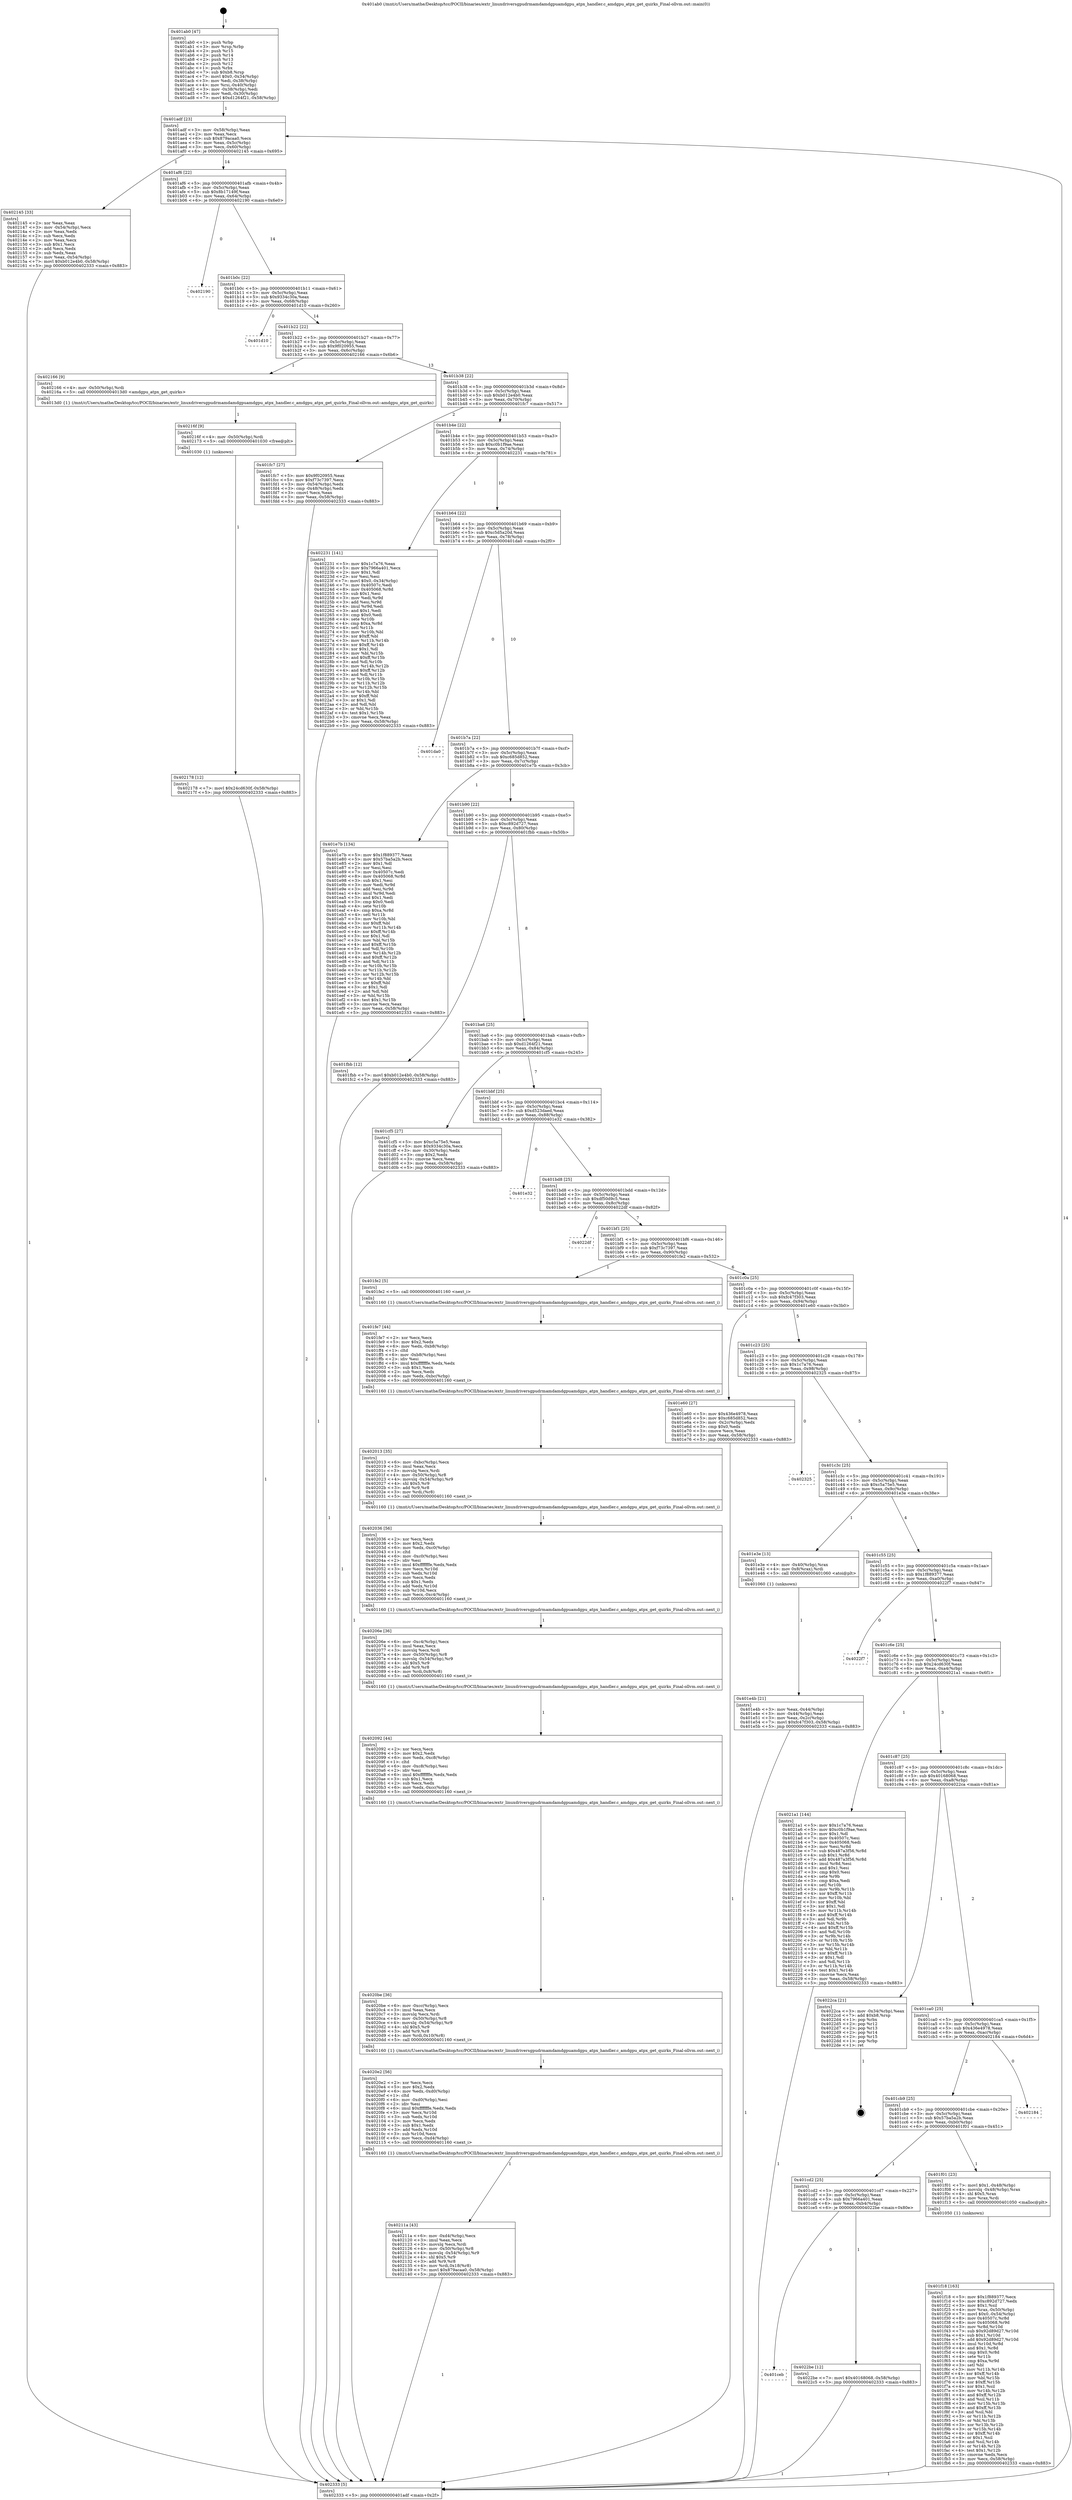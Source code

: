 digraph "0x401ab0" {
  label = "0x401ab0 (/mnt/c/Users/mathe/Desktop/tcc/POCII/binaries/extr_linuxdriversgpudrmamdamdgpuamdgpu_atpx_handler.c_amdgpu_atpx_get_quirks_Final-ollvm.out::main(0))"
  labelloc = "t"
  node[shape=record]

  Entry [label="",width=0.3,height=0.3,shape=circle,fillcolor=black,style=filled]
  "0x401adf" [label="{
     0x401adf [23]\l
     | [instrs]\l
     &nbsp;&nbsp;0x401adf \<+3\>: mov -0x58(%rbp),%eax\l
     &nbsp;&nbsp;0x401ae2 \<+2\>: mov %eax,%ecx\l
     &nbsp;&nbsp;0x401ae4 \<+6\>: sub $0x879acaa0,%ecx\l
     &nbsp;&nbsp;0x401aea \<+3\>: mov %eax,-0x5c(%rbp)\l
     &nbsp;&nbsp;0x401aed \<+3\>: mov %ecx,-0x60(%rbp)\l
     &nbsp;&nbsp;0x401af0 \<+6\>: je 0000000000402145 \<main+0x695\>\l
  }"]
  "0x402145" [label="{
     0x402145 [33]\l
     | [instrs]\l
     &nbsp;&nbsp;0x402145 \<+2\>: xor %eax,%eax\l
     &nbsp;&nbsp;0x402147 \<+3\>: mov -0x54(%rbp),%ecx\l
     &nbsp;&nbsp;0x40214a \<+2\>: mov %eax,%edx\l
     &nbsp;&nbsp;0x40214c \<+2\>: sub %ecx,%edx\l
     &nbsp;&nbsp;0x40214e \<+2\>: mov %eax,%ecx\l
     &nbsp;&nbsp;0x402150 \<+3\>: sub $0x1,%ecx\l
     &nbsp;&nbsp;0x402153 \<+2\>: add %ecx,%edx\l
     &nbsp;&nbsp;0x402155 \<+2\>: sub %edx,%eax\l
     &nbsp;&nbsp;0x402157 \<+3\>: mov %eax,-0x54(%rbp)\l
     &nbsp;&nbsp;0x40215a \<+7\>: movl $0xb012e4b0,-0x58(%rbp)\l
     &nbsp;&nbsp;0x402161 \<+5\>: jmp 0000000000402333 \<main+0x883\>\l
  }"]
  "0x401af6" [label="{
     0x401af6 [22]\l
     | [instrs]\l
     &nbsp;&nbsp;0x401af6 \<+5\>: jmp 0000000000401afb \<main+0x4b\>\l
     &nbsp;&nbsp;0x401afb \<+3\>: mov -0x5c(%rbp),%eax\l
     &nbsp;&nbsp;0x401afe \<+5\>: sub $0x8b17149f,%eax\l
     &nbsp;&nbsp;0x401b03 \<+3\>: mov %eax,-0x64(%rbp)\l
     &nbsp;&nbsp;0x401b06 \<+6\>: je 0000000000402190 \<main+0x6e0\>\l
  }"]
  Exit [label="",width=0.3,height=0.3,shape=circle,fillcolor=black,style=filled,peripheries=2]
  "0x402190" [label="{
     0x402190\l
  }", style=dashed]
  "0x401b0c" [label="{
     0x401b0c [22]\l
     | [instrs]\l
     &nbsp;&nbsp;0x401b0c \<+5\>: jmp 0000000000401b11 \<main+0x61\>\l
     &nbsp;&nbsp;0x401b11 \<+3\>: mov -0x5c(%rbp),%eax\l
     &nbsp;&nbsp;0x401b14 \<+5\>: sub $0x9334c30a,%eax\l
     &nbsp;&nbsp;0x401b19 \<+3\>: mov %eax,-0x68(%rbp)\l
     &nbsp;&nbsp;0x401b1c \<+6\>: je 0000000000401d10 \<main+0x260\>\l
  }"]
  "0x401ceb" [label="{
     0x401ceb\l
  }", style=dashed]
  "0x401d10" [label="{
     0x401d10\l
  }", style=dashed]
  "0x401b22" [label="{
     0x401b22 [22]\l
     | [instrs]\l
     &nbsp;&nbsp;0x401b22 \<+5\>: jmp 0000000000401b27 \<main+0x77\>\l
     &nbsp;&nbsp;0x401b27 \<+3\>: mov -0x5c(%rbp),%eax\l
     &nbsp;&nbsp;0x401b2a \<+5\>: sub $0x9f020955,%eax\l
     &nbsp;&nbsp;0x401b2f \<+3\>: mov %eax,-0x6c(%rbp)\l
     &nbsp;&nbsp;0x401b32 \<+6\>: je 0000000000402166 \<main+0x6b6\>\l
  }"]
  "0x4022be" [label="{
     0x4022be [12]\l
     | [instrs]\l
     &nbsp;&nbsp;0x4022be \<+7\>: movl $0x40168068,-0x58(%rbp)\l
     &nbsp;&nbsp;0x4022c5 \<+5\>: jmp 0000000000402333 \<main+0x883\>\l
  }"]
  "0x402166" [label="{
     0x402166 [9]\l
     | [instrs]\l
     &nbsp;&nbsp;0x402166 \<+4\>: mov -0x50(%rbp),%rdi\l
     &nbsp;&nbsp;0x40216a \<+5\>: call 00000000004013d0 \<amdgpu_atpx_get_quirks\>\l
     | [calls]\l
     &nbsp;&nbsp;0x4013d0 \{1\} (/mnt/c/Users/mathe/Desktop/tcc/POCII/binaries/extr_linuxdriversgpudrmamdamdgpuamdgpu_atpx_handler.c_amdgpu_atpx_get_quirks_Final-ollvm.out::amdgpu_atpx_get_quirks)\l
  }"]
  "0x401b38" [label="{
     0x401b38 [22]\l
     | [instrs]\l
     &nbsp;&nbsp;0x401b38 \<+5\>: jmp 0000000000401b3d \<main+0x8d\>\l
     &nbsp;&nbsp;0x401b3d \<+3\>: mov -0x5c(%rbp),%eax\l
     &nbsp;&nbsp;0x401b40 \<+5\>: sub $0xb012e4b0,%eax\l
     &nbsp;&nbsp;0x401b45 \<+3\>: mov %eax,-0x70(%rbp)\l
     &nbsp;&nbsp;0x401b48 \<+6\>: je 0000000000401fc7 \<main+0x517\>\l
  }"]
  "0x402178" [label="{
     0x402178 [12]\l
     | [instrs]\l
     &nbsp;&nbsp;0x402178 \<+7\>: movl $0x24cd630f,-0x58(%rbp)\l
     &nbsp;&nbsp;0x40217f \<+5\>: jmp 0000000000402333 \<main+0x883\>\l
  }"]
  "0x401fc7" [label="{
     0x401fc7 [27]\l
     | [instrs]\l
     &nbsp;&nbsp;0x401fc7 \<+5\>: mov $0x9f020955,%eax\l
     &nbsp;&nbsp;0x401fcc \<+5\>: mov $0xf73c7397,%ecx\l
     &nbsp;&nbsp;0x401fd1 \<+3\>: mov -0x54(%rbp),%edx\l
     &nbsp;&nbsp;0x401fd4 \<+3\>: cmp -0x48(%rbp),%edx\l
     &nbsp;&nbsp;0x401fd7 \<+3\>: cmovl %ecx,%eax\l
     &nbsp;&nbsp;0x401fda \<+3\>: mov %eax,-0x58(%rbp)\l
     &nbsp;&nbsp;0x401fdd \<+5\>: jmp 0000000000402333 \<main+0x883\>\l
  }"]
  "0x401b4e" [label="{
     0x401b4e [22]\l
     | [instrs]\l
     &nbsp;&nbsp;0x401b4e \<+5\>: jmp 0000000000401b53 \<main+0xa3\>\l
     &nbsp;&nbsp;0x401b53 \<+3\>: mov -0x5c(%rbp),%eax\l
     &nbsp;&nbsp;0x401b56 \<+5\>: sub $0xc0b1f9ae,%eax\l
     &nbsp;&nbsp;0x401b5b \<+3\>: mov %eax,-0x74(%rbp)\l
     &nbsp;&nbsp;0x401b5e \<+6\>: je 0000000000402231 \<main+0x781\>\l
  }"]
  "0x40216f" [label="{
     0x40216f [9]\l
     | [instrs]\l
     &nbsp;&nbsp;0x40216f \<+4\>: mov -0x50(%rbp),%rdi\l
     &nbsp;&nbsp;0x402173 \<+5\>: call 0000000000401030 \<free@plt\>\l
     | [calls]\l
     &nbsp;&nbsp;0x401030 \{1\} (unknown)\l
  }"]
  "0x402231" [label="{
     0x402231 [141]\l
     | [instrs]\l
     &nbsp;&nbsp;0x402231 \<+5\>: mov $0x1c7a76,%eax\l
     &nbsp;&nbsp;0x402236 \<+5\>: mov $0x7966a401,%ecx\l
     &nbsp;&nbsp;0x40223b \<+2\>: mov $0x1,%dl\l
     &nbsp;&nbsp;0x40223d \<+2\>: xor %esi,%esi\l
     &nbsp;&nbsp;0x40223f \<+7\>: movl $0x0,-0x34(%rbp)\l
     &nbsp;&nbsp;0x402246 \<+7\>: mov 0x40507c,%edi\l
     &nbsp;&nbsp;0x40224d \<+8\>: mov 0x405068,%r8d\l
     &nbsp;&nbsp;0x402255 \<+3\>: sub $0x1,%esi\l
     &nbsp;&nbsp;0x402258 \<+3\>: mov %edi,%r9d\l
     &nbsp;&nbsp;0x40225b \<+3\>: add %esi,%r9d\l
     &nbsp;&nbsp;0x40225e \<+4\>: imul %r9d,%edi\l
     &nbsp;&nbsp;0x402262 \<+3\>: and $0x1,%edi\l
     &nbsp;&nbsp;0x402265 \<+3\>: cmp $0x0,%edi\l
     &nbsp;&nbsp;0x402268 \<+4\>: sete %r10b\l
     &nbsp;&nbsp;0x40226c \<+4\>: cmp $0xa,%r8d\l
     &nbsp;&nbsp;0x402270 \<+4\>: setl %r11b\l
     &nbsp;&nbsp;0x402274 \<+3\>: mov %r10b,%bl\l
     &nbsp;&nbsp;0x402277 \<+3\>: xor $0xff,%bl\l
     &nbsp;&nbsp;0x40227a \<+3\>: mov %r11b,%r14b\l
     &nbsp;&nbsp;0x40227d \<+4\>: xor $0xff,%r14b\l
     &nbsp;&nbsp;0x402281 \<+3\>: xor $0x1,%dl\l
     &nbsp;&nbsp;0x402284 \<+3\>: mov %bl,%r15b\l
     &nbsp;&nbsp;0x402287 \<+4\>: and $0xff,%r15b\l
     &nbsp;&nbsp;0x40228b \<+3\>: and %dl,%r10b\l
     &nbsp;&nbsp;0x40228e \<+3\>: mov %r14b,%r12b\l
     &nbsp;&nbsp;0x402291 \<+4\>: and $0xff,%r12b\l
     &nbsp;&nbsp;0x402295 \<+3\>: and %dl,%r11b\l
     &nbsp;&nbsp;0x402298 \<+3\>: or %r10b,%r15b\l
     &nbsp;&nbsp;0x40229b \<+3\>: or %r11b,%r12b\l
     &nbsp;&nbsp;0x40229e \<+3\>: xor %r12b,%r15b\l
     &nbsp;&nbsp;0x4022a1 \<+3\>: or %r14b,%bl\l
     &nbsp;&nbsp;0x4022a4 \<+3\>: xor $0xff,%bl\l
     &nbsp;&nbsp;0x4022a7 \<+3\>: or $0x1,%dl\l
     &nbsp;&nbsp;0x4022aa \<+2\>: and %dl,%bl\l
     &nbsp;&nbsp;0x4022ac \<+3\>: or %bl,%r15b\l
     &nbsp;&nbsp;0x4022af \<+4\>: test $0x1,%r15b\l
     &nbsp;&nbsp;0x4022b3 \<+3\>: cmovne %ecx,%eax\l
     &nbsp;&nbsp;0x4022b6 \<+3\>: mov %eax,-0x58(%rbp)\l
     &nbsp;&nbsp;0x4022b9 \<+5\>: jmp 0000000000402333 \<main+0x883\>\l
  }"]
  "0x401b64" [label="{
     0x401b64 [22]\l
     | [instrs]\l
     &nbsp;&nbsp;0x401b64 \<+5\>: jmp 0000000000401b69 \<main+0xb9\>\l
     &nbsp;&nbsp;0x401b69 \<+3\>: mov -0x5c(%rbp),%eax\l
     &nbsp;&nbsp;0x401b6c \<+5\>: sub $0xc5d5a20d,%eax\l
     &nbsp;&nbsp;0x401b71 \<+3\>: mov %eax,-0x78(%rbp)\l
     &nbsp;&nbsp;0x401b74 \<+6\>: je 0000000000401da0 \<main+0x2f0\>\l
  }"]
  "0x40211a" [label="{
     0x40211a [43]\l
     | [instrs]\l
     &nbsp;&nbsp;0x40211a \<+6\>: mov -0xd4(%rbp),%ecx\l
     &nbsp;&nbsp;0x402120 \<+3\>: imul %eax,%ecx\l
     &nbsp;&nbsp;0x402123 \<+3\>: movslq %ecx,%rdi\l
     &nbsp;&nbsp;0x402126 \<+4\>: mov -0x50(%rbp),%r8\l
     &nbsp;&nbsp;0x40212a \<+4\>: movslq -0x54(%rbp),%r9\l
     &nbsp;&nbsp;0x40212e \<+4\>: shl $0x5,%r9\l
     &nbsp;&nbsp;0x402132 \<+3\>: add %r9,%r8\l
     &nbsp;&nbsp;0x402135 \<+4\>: mov %rdi,0x18(%r8)\l
     &nbsp;&nbsp;0x402139 \<+7\>: movl $0x879acaa0,-0x58(%rbp)\l
     &nbsp;&nbsp;0x402140 \<+5\>: jmp 0000000000402333 \<main+0x883\>\l
  }"]
  "0x401da0" [label="{
     0x401da0\l
  }", style=dashed]
  "0x401b7a" [label="{
     0x401b7a [22]\l
     | [instrs]\l
     &nbsp;&nbsp;0x401b7a \<+5\>: jmp 0000000000401b7f \<main+0xcf\>\l
     &nbsp;&nbsp;0x401b7f \<+3\>: mov -0x5c(%rbp),%eax\l
     &nbsp;&nbsp;0x401b82 \<+5\>: sub $0xc685d852,%eax\l
     &nbsp;&nbsp;0x401b87 \<+3\>: mov %eax,-0x7c(%rbp)\l
     &nbsp;&nbsp;0x401b8a \<+6\>: je 0000000000401e7b \<main+0x3cb\>\l
  }"]
  "0x4020e2" [label="{
     0x4020e2 [56]\l
     | [instrs]\l
     &nbsp;&nbsp;0x4020e2 \<+2\>: xor %ecx,%ecx\l
     &nbsp;&nbsp;0x4020e4 \<+5\>: mov $0x2,%edx\l
     &nbsp;&nbsp;0x4020e9 \<+6\>: mov %edx,-0xd0(%rbp)\l
     &nbsp;&nbsp;0x4020ef \<+1\>: cltd\l
     &nbsp;&nbsp;0x4020f0 \<+6\>: mov -0xd0(%rbp),%esi\l
     &nbsp;&nbsp;0x4020f6 \<+2\>: idiv %esi\l
     &nbsp;&nbsp;0x4020f8 \<+6\>: imul $0xfffffffe,%edx,%edx\l
     &nbsp;&nbsp;0x4020fe \<+3\>: mov %ecx,%r10d\l
     &nbsp;&nbsp;0x402101 \<+3\>: sub %edx,%r10d\l
     &nbsp;&nbsp;0x402104 \<+2\>: mov %ecx,%edx\l
     &nbsp;&nbsp;0x402106 \<+3\>: sub $0x1,%edx\l
     &nbsp;&nbsp;0x402109 \<+3\>: add %edx,%r10d\l
     &nbsp;&nbsp;0x40210c \<+3\>: sub %r10d,%ecx\l
     &nbsp;&nbsp;0x40210f \<+6\>: mov %ecx,-0xd4(%rbp)\l
     &nbsp;&nbsp;0x402115 \<+5\>: call 0000000000401160 \<next_i\>\l
     | [calls]\l
     &nbsp;&nbsp;0x401160 \{1\} (/mnt/c/Users/mathe/Desktop/tcc/POCII/binaries/extr_linuxdriversgpudrmamdamdgpuamdgpu_atpx_handler.c_amdgpu_atpx_get_quirks_Final-ollvm.out::next_i)\l
  }"]
  "0x401e7b" [label="{
     0x401e7b [134]\l
     | [instrs]\l
     &nbsp;&nbsp;0x401e7b \<+5\>: mov $0x1f889377,%eax\l
     &nbsp;&nbsp;0x401e80 \<+5\>: mov $0x57ba5a2b,%ecx\l
     &nbsp;&nbsp;0x401e85 \<+2\>: mov $0x1,%dl\l
     &nbsp;&nbsp;0x401e87 \<+2\>: xor %esi,%esi\l
     &nbsp;&nbsp;0x401e89 \<+7\>: mov 0x40507c,%edi\l
     &nbsp;&nbsp;0x401e90 \<+8\>: mov 0x405068,%r8d\l
     &nbsp;&nbsp;0x401e98 \<+3\>: sub $0x1,%esi\l
     &nbsp;&nbsp;0x401e9b \<+3\>: mov %edi,%r9d\l
     &nbsp;&nbsp;0x401e9e \<+3\>: add %esi,%r9d\l
     &nbsp;&nbsp;0x401ea1 \<+4\>: imul %r9d,%edi\l
     &nbsp;&nbsp;0x401ea5 \<+3\>: and $0x1,%edi\l
     &nbsp;&nbsp;0x401ea8 \<+3\>: cmp $0x0,%edi\l
     &nbsp;&nbsp;0x401eab \<+4\>: sete %r10b\l
     &nbsp;&nbsp;0x401eaf \<+4\>: cmp $0xa,%r8d\l
     &nbsp;&nbsp;0x401eb3 \<+4\>: setl %r11b\l
     &nbsp;&nbsp;0x401eb7 \<+3\>: mov %r10b,%bl\l
     &nbsp;&nbsp;0x401eba \<+3\>: xor $0xff,%bl\l
     &nbsp;&nbsp;0x401ebd \<+3\>: mov %r11b,%r14b\l
     &nbsp;&nbsp;0x401ec0 \<+4\>: xor $0xff,%r14b\l
     &nbsp;&nbsp;0x401ec4 \<+3\>: xor $0x1,%dl\l
     &nbsp;&nbsp;0x401ec7 \<+3\>: mov %bl,%r15b\l
     &nbsp;&nbsp;0x401eca \<+4\>: and $0xff,%r15b\l
     &nbsp;&nbsp;0x401ece \<+3\>: and %dl,%r10b\l
     &nbsp;&nbsp;0x401ed1 \<+3\>: mov %r14b,%r12b\l
     &nbsp;&nbsp;0x401ed4 \<+4\>: and $0xff,%r12b\l
     &nbsp;&nbsp;0x401ed8 \<+3\>: and %dl,%r11b\l
     &nbsp;&nbsp;0x401edb \<+3\>: or %r10b,%r15b\l
     &nbsp;&nbsp;0x401ede \<+3\>: or %r11b,%r12b\l
     &nbsp;&nbsp;0x401ee1 \<+3\>: xor %r12b,%r15b\l
     &nbsp;&nbsp;0x401ee4 \<+3\>: or %r14b,%bl\l
     &nbsp;&nbsp;0x401ee7 \<+3\>: xor $0xff,%bl\l
     &nbsp;&nbsp;0x401eea \<+3\>: or $0x1,%dl\l
     &nbsp;&nbsp;0x401eed \<+2\>: and %dl,%bl\l
     &nbsp;&nbsp;0x401eef \<+3\>: or %bl,%r15b\l
     &nbsp;&nbsp;0x401ef2 \<+4\>: test $0x1,%r15b\l
     &nbsp;&nbsp;0x401ef6 \<+3\>: cmovne %ecx,%eax\l
     &nbsp;&nbsp;0x401ef9 \<+3\>: mov %eax,-0x58(%rbp)\l
     &nbsp;&nbsp;0x401efc \<+5\>: jmp 0000000000402333 \<main+0x883\>\l
  }"]
  "0x401b90" [label="{
     0x401b90 [22]\l
     | [instrs]\l
     &nbsp;&nbsp;0x401b90 \<+5\>: jmp 0000000000401b95 \<main+0xe5\>\l
     &nbsp;&nbsp;0x401b95 \<+3\>: mov -0x5c(%rbp),%eax\l
     &nbsp;&nbsp;0x401b98 \<+5\>: sub $0xc892d727,%eax\l
     &nbsp;&nbsp;0x401b9d \<+3\>: mov %eax,-0x80(%rbp)\l
     &nbsp;&nbsp;0x401ba0 \<+6\>: je 0000000000401fbb \<main+0x50b\>\l
  }"]
  "0x4020be" [label="{
     0x4020be [36]\l
     | [instrs]\l
     &nbsp;&nbsp;0x4020be \<+6\>: mov -0xcc(%rbp),%ecx\l
     &nbsp;&nbsp;0x4020c4 \<+3\>: imul %eax,%ecx\l
     &nbsp;&nbsp;0x4020c7 \<+3\>: movslq %ecx,%rdi\l
     &nbsp;&nbsp;0x4020ca \<+4\>: mov -0x50(%rbp),%r8\l
     &nbsp;&nbsp;0x4020ce \<+4\>: movslq -0x54(%rbp),%r9\l
     &nbsp;&nbsp;0x4020d2 \<+4\>: shl $0x5,%r9\l
     &nbsp;&nbsp;0x4020d6 \<+3\>: add %r9,%r8\l
     &nbsp;&nbsp;0x4020d9 \<+4\>: mov %rdi,0x10(%r8)\l
     &nbsp;&nbsp;0x4020dd \<+5\>: call 0000000000401160 \<next_i\>\l
     | [calls]\l
     &nbsp;&nbsp;0x401160 \{1\} (/mnt/c/Users/mathe/Desktop/tcc/POCII/binaries/extr_linuxdriversgpudrmamdamdgpuamdgpu_atpx_handler.c_amdgpu_atpx_get_quirks_Final-ollvm.out::next_i)\l
  }"]
  "0x401fbb" [label="{
     0x401fbb [12]\l
     | [instrs]\l
     &nbsp;&nbsp;0x401fbb \<+7\>: movl $0xb012e4b0,-0x58(%rbp)\l
     &nbsp;&nbsp;0x401fc2 \<+5\>: jmp 0000000000402333 \<main+0x883\>\l
  }"]
  "0x401ba6" [label="{
     0x401ba6 [25]\l
     | [instrs]\l
     &nbsp;&nbsp;0x401ba6 \<+5\>: jmp 0000000000401bab \<main+0xfb\>\l
     &nbsp;&nbsp;0x401bab \<+3\>: mov -0x5c(%rbp),%eax\l
     &nbsp;&nbsp;0x401bae \<+5\>: sub $0xd1264f21,%eax\l
     &nbsp;&nbsp;0x401bb3 \<+6\>: mov %eax,-0x84(%rbp)\l
     &nbsp;&nbsp;0x401bb9 \<+6\>: je 0000000000401cf5 \<main+0x245\>\l
  }"]
  "0x402092" [label="{
     0x402092 [44]\l
     | [instrs]\l
     &nbsp;&nbsp;0x402092 \<+2\>: xor %ecx,%ecx\l
     &nbsp;&nbsp;0x402094 \<+5\>: mov $0x2,%edx\l
     &nbsp;&nbsp;0x402099 \<+6\>: mov %edx,-0xc8(%rbp)\l
     &nbsp;&nbsp;0x40209f \<+1\>: cltd\l
     &nbsp;&nbsp;0x4020a0 \<+6\>: mov -0xc8(%rbp),%esi\l
     &nbsp;&nbsp;0x4020a6 \<+2\>: idiv %esi\l
     &nbsp;&nbsp;0x4020a8 \<+6\>: imul $0xfffffffe,%edx,%edx\l
     &nbsp;&nbsp;0x4020ae \<+3\>: sub $0x1,%ecx\l
     &nbsp;&nbsp;0x4020b1 \<+2\>: sub %ecx,%edx\l
     &nbsp;&nbsp;0x4020b3 \<+6\>: mov %edx,-0xcc(%rbp)\l
     &nbsp;&nbsp;0x4020b9 \<+5\>: call 0000000000401160 \<next_i\>\l
     | [calls]\l
     &nbsp;&nbsp;0x401160 \{1\} (/mnt/c/Users/mathe/Desktop/tcc/POCII/binaries/extr_linuxdriversgpudrmamdamdgpuamdgpu_atpx_handler.c_amdgpu_atpx_get_quirks_Final-ollvm.out::next_i)\l
  }"]
  "0x401cf5" [label="{
     0x401cf5 [27]\l
     | [instrs]\l
     &nbsp;&nbsp;0x401cf5 \<+5\>: mov $0xc5a75e5,%eax\l
     &nbsp;&nbsp;0x401cfa \<+5\>: mov $0x9334c30a,%ecx\l
     &nbsp;&nbsp;0x401cff \<+3\>: mov -0x30(%rbp),%edx\l
     &nbsp;&nbsp;0x401d02 \<+3\>: cmp $0x2,%edx\l
     &nbsp;&nbsp;0x401d05 \<+3\>: cmovne %ecx,%eax\l
     &nbsp;&nbsp;0x401d08 \<+3\>: mov %eax,-0x58(%rbp)\l
     &nbsp;&nbsp;0x401d0b \<+5\>: jmp 0000000000402333 \<main+0x883\>\l
  }"]
  "0x401bbf" [label="{
     0x401bbf [25]\l
     | [instrs]\l
     &nbsp;&nbsp;0x401bbf \<+5\>: jmp 0000000000401bc4 \<main+0x114\>\l
     &nbsp;&nbsp;0x401bc4 \<+3\>: mov -0x5c(%rbp),%eax\l
     &nbsp;&nbsp;0x401bc7 \<+5\>: sub $0xd523daed,%eax\l
     &nbsp;&nbsp;0x401bcc \<+6\>: mov %eax,-0x88(%rbp)\l
     &nbsp;&nbsp;0x401bd2 \<+6\>: je 0000000000401e32 \<main+0x382\>\l
  }"]
  "0x402333" [label="{
     0x402333 [5]\l
     | [instrs]\l
     &nbsp;&nbsp;0x402333 \<+5\>: jmp 0000000000401adf \<main+0x2f\>\l
  }"]
  "0x401ab0" [label="{
     0x401ab0 [47]\l
     | [instrs]\l
     &nbsp;&nbsp;0x401ab0 \<+1\>: push %rbp\l
     &nbsp;&nbsp;0x401ab1 \<+3\>: mov %rsp,%rbp\l
     &nbsp;&nbsp;0x401ab4 \<+2\>: push %r15\l
     &nbsp;&nbsp;0x401ab6 \<+2\>: push %r14\l
     &nbsp;&nbsp;0x401ab8 \<+2\>: push %r13\l
     &nbsp;&nbsp;0x401aba \<+2\>: push %r12\l
     &nbsp;&nbsp;0x401abc \<+1\>: push %rbx\l
     &nbsp;&nbsp;0x401abd \<+7\>: sub $0xb8,%rsp\l
     &nbsp;&nbsp;0x401ac4 \<+7\>: movl $0x0,-0x34(%rbp)\l
     &nbsp;&nbsp;0x401acb \<+3\>: mov %edi,-0x38(%rbp)\l
     &nbsp;&nbsp;0x401ace \<+4\>: mov %rsi,-0x40(%rbp)\l
     &nbsp;&nbsp;0x401ad2 \<+3\>: mov -0x38(%rbp),%edi\l
     &nbsp;&nbsp;0x401ad5 \<+3\>: mov %edi,-0x30(%rbp)\l
     &nbsp;&nbsp;0x401ad8 \<+7\>: movl $0xd1264f21,-0x58(%rbp)\l
  }"]
  "0x40206e" [label="{
     0x40206e [36]\l
     | [instrs]\l
     &nbsp;&nbsp;0x40206e \<+6\>: mov -0xc4(%rbp),%ecx\l
     &nbsp;&nbsp;0x402074 \<+3\>: imul %eax,%ecx\l
     &nbsp;&nbsp;0x402077 \<+3\>: movslq %ecx,%rdi\l
     &nbsp;&nbsp;0x40207a \<+4\>: mov -0x50(%rbp),%r8\l
     &nbsp;&nbsp;0x40207e \<+4\>: movslq -0x54(%rbp),%r9\l
     &nbsp;&nbsp;0x402082 \<+4\>: shl $0x5,%r9\l
     &nbsp;&nbsp;0x402086 \<+3\>: add %r9,%r8\l
     &nbsp;&nbsp;0x402089 \<+4\>: mov %rdi,0x8(%r8)\l
     &nbsp;&nbsp;0x40208d \<+5\>: call 0000000000401160 \<next_i\>\l
     | [calls]\l
     &nbsp;&nbsp;0x401160 \{1\} (/mnt/c/Users/mathe/Desktop/tcc/POCII/binaries/extr_linuxdriversgpudrmamdamdgpuamdgpu_atpx_handler.c_amdgpu_atpx_get_quirks_Final-ollvm.out::next_i)\l
  }"]
  "0x401e32" [label="{
     0x401e32\l
  }", style=dashed]
  "0x401bd8" [label="{
     0x401bd8 [25]\l
     | [instrs]\l
     &nbsp;&nbsp;0x401bd8 \<+5\>: jmp 0000000000401bdd \<main+0x12d\>\l
     &nbsp;&nbsp;0x401bdd \<+3\>: mov -0x5c(%rbp),%eax\l
     &nbsp;&nbsp;0x401be0 \<+5\>: sub $0xdf50d9c5,%eax\l
     &nbsp;&nbsp;0x401be5 \<+6\>: mov %eax,-0x8c(%rbp)\l
     &nbsp;&nbsp;0x401beb \<+6\>: je 00000000004022df \<main+0x82f\>\l
  }"]
  "0x402036" [label="{
     0x402036 [56]\l
     | [instrs]\l
     &nbsp;&nbsp;0x402036 \<+2\>: xor %ecx,%ecx\l
     &nbsp;&nbsp;0x402038 \<+5\>: mov $0x2,%edx\l
     &nbsp;&nbsp;0x40203d \<+6\>: mov %edx,-0xc0(%rbp)\l
     &nbsp;&nbsp;0x402043 \<+1\>: cltd\l
     &nbsp;&nbsp;0x402044 \<+6\>: mov -0xc0(%rbp),%esi\l
     &nbsp;&nbsp;0x40204a \<+2\>: idiv %esi\l
     &nbsp;&nbsp;0x40204c \<+6\>: imul $0xfffffffe,%edx,%edx\l
     &nbsp;&nbsp;0x402052 \<+3\>: mov %ecx,%r10d\l
     &nbsp;&nbsp;0x402055 \<+3\>: sub %edx,%r10d\l
     &nbsp;&nbsp;0x402058 \<+2\>: mov %ecx,%edx\l
     &nbsp;&nbsp;0x40205a \<+3\>: sub $0x1,%edx\l
     &nbsp;&nbsp;0x40205d \<+3\>: add %edx,%r10d\l
     &nbsp;&nbsp;0x402060 \<+3\>: sub %r10d,%ecx\l
     &nbsp;&nbsp;0x402063 \<+6\>: mov %ecx,-0xc4(%rbp)\l
     &nbsp;&nbsp;0x402069 \<+5\>: call 0000000000401160 \<next_i\>\l
     | [calls]\l
     &nbsp;&nbsp;0x401160 \{1\} (/mnt/c/Users/mathe/Desktop/tcc/POCII/binaries/extr_linuxdriversgpudrmamdamdgpuamdgpu_atpx_handler.c_amdgpu_atpx_get_quirks_Final-ollvm.out::next_i)\l
  }"]
  "0x4022df" [label="{
     0x4022df\l
  }", style=dashed]
  "0x401bf1" [label="{
     0x401bf1 [25]\l
     | [instrs]\l
     &nbsp;&nbsp;0x401bf1 \<+5\>: jmp 0000000000401bf6 \<main+0x146\>\l
     &nbsp;&nbsp;0x401bf6 \<+3\>: mov -0x5c(%rbp),%eax\l
     &nbsp;&nbsp;0x401bf9 \<+5\>: sub $0xf73c7397,%eax\l
     &nbsp;&nbsp;0x401bfe \<+6\>: mov %eax,-0x90(%rbp)\l
     &nbsp;&nbsp;0x401c04 \<+6\>: je 0000000000401fe2 \<main+0x532\>\l
  }"]
  "0x402013" [label="{
     0x402013 [35]\l
     | [instrs]\l
     &nbsp;&nbsp;0x402013 \<+6\>: mov -0xbc(%rbp),%ecx\l
     &nbsp;&nbsp;0x402019 \<+3\>: imul %eax,%ecx\l
     &nbsp;&nbsp;0x40201c \<+3\>: movslq %ecx,%rdi\l
     &nbsp;&nbsp;0x40201f \<+4\>: mov -0x50(%rbp),%r8\l
     &nbsp;&nbsp;0x402023 \<+4\>: movslq -0x54(%rbp),%r9\l
     &nbsp;&nbsp;0x402027 \<+4\>: shl $0x5,%r9\l
     &nbsp;&nbsp;0x40202b \<+3\>: add %r9,%r8\l
     &nbsp;&nbsp;0x40202e \<+3\>: mov %rdi,(%r8)\l
     &nbsp;&nbsp;0x402031 \<+5\>: call 0000000000401160 \<next_i\>\l
     | [calls]\l
     &nbsp;&nbsp;0x401160 \{1\} (/mnt/c/Users/mathe/Desktop/tcc/POCII/binaries/extr_linuxdriversgpudrmamdamdgpuamdgpu_atpx_handler.c_amdgpu_atpx_get_quirks_Final-ollvm.out::next_i)\l
  }"]
  "0x401fe2" [label="{
     0x401fe2 [5]\l
     | [instrs]\l
     &nbsp;&nbsp;0x401fe2 \<+5\>: call 0000000000401160 \<next_i\>\l
     | [calls]\l
     &nbsp;&nbsp;0x401160 \{1\} (/mnt/c/Users/mathe/Desktop/tcc/POCII/binaries/extr_linuxdriversgpudrmamdamdgpuamdgpu_atpx_handler.c_amdgpu_atpx_get_quirks_Final-ollvm.out::next_i)\l
  }"]
  "0x401c0a" [label="{
     0x401c0a [25]\l
     | [instrs]\l
     &nbsp;&nbsp;0x401c0a \<+5\>: jmp 0000000000401c0f \<main+0x15f\>\l
     &nbsp;&nbsp;0x401c0f \<+3\>: mov -0x5c(%rbp),%eax\l
     &nbsp;&nbsp;0x401c12 \<+5\>: sub $0xfc47f303,%eax\l
     &nbsp;&nbsp;0x401c17 \<+6\>: mov %eax,-0x94(%rbp)\l
     &nbsp;&nbsp;0x401c1d \<+6\>: je 0000000000401e60 \<main+0x3b0\>\l
  }"]
  "0x401fe7" [label="{
     0x401fe7 [44]\l
     | [instrs]\l
     &nbsp;&nbsp;0x401fe7 \<+2\>: xor %ecx,%ecx\l
     &nbsp;&nbsp;0x401fe9 \<+5\>: mov $0x2,%edx\l
     &nbsp;&nbsp;0x401fee \<+6\>: mov %edx,-0xb8(%rbp)\l
     &nbsp;&nbsp;0x401ff4 \<+1\>: cltd\l
     &nbsp;&nbsp;0x401ff5 \<+6\>: mov -0xb8(%rbp),%esi\l
     &nbsp;&nbsp;0x401ffb \<+2\>: idiv %esi\l
     &nbsp;&nbsp;0x401ffd \<+6\>: imul $0xfffffffe,%edx,%edx\l
     &nbsp;&nbsp;0x402003 \<+3\>: sub $0x1,%ecx\l
     &nbsp;&nbsp;0x402006 \<+2\>: sub %ecx,%edx\l
     &nbsp;&nbsp;0x402008 \<+6\>: mov %edx,-0xbc(%rbp)\l
     &nbsp;&nbsp;0x40200e \<+5\>: call 0000000000401160 \<next_i\>\l
     | [calls]\l
     &nbsp;&nbsp;0x401160 \{1\} (/mnt/c/Users/mathe/Desktop/tcc/POCII/binaries/extr_linuxdriversgpudrmamdamdgpuamdgpu_atpx_handler.c_amdgpu_atpx_get_quirks_Final-ollvm.out::next_i)\l
  }"]
  "0x401e60" [label="{
     0x401e60 [27]\l
     | [instrs]\l
     &nbsp;&nbsp;0x401e60 \<+5\>: mov $0x436e4978,%eax\l
     &nbsp;&nbsp;0x401e65 \<+5\>: mov $0xc685d852,%ecx\l
     &nbsp;&nbsp;0x401e6a \<+3\>: mov -0x2c(%rbp),%edx\l
     &nbsp;&nbsp;0x401e6d \<+3\>: cmp $0x0,%edx\l
     &nbsp;&nbsp;0x401e70 \<+3\>: cmove %ecx,%eax\l
     &nbsp;&nbsp;0x401e73 \<+3\>: mov %eax,-0x58(%rbp)\l
     &nbsp;&nbsp;0x401e76 \<+5\>: jmp 0000000000402333 \<main+0x883\>\l
  }"]
  "0x401c23" [label="{
     0x401c23 [25]\l
     | [instrs]\l
     &nbsp;&nbsp;0x401c23 \<+5\>: jmp 0000000000401c28 \<main+0x178\>\l
     &nbsp;&nbsp;0x401c28 \<+3\>: mov -0x5c(%rbp),%eax\l
     &nbsp;&nbsp;0x401c2b \<+5\>: sub $0x1c7a76,%eax\l
     &nbsp;&nbsp;0x401c30 \<+6\>: mov %eax,-0x98(%rbp)\l
     &nbsp;&nbsp;0x401c36 \<+6\>: je 0000000000402325 \<main+0x875\>\l
  }"]
  "0x401f18" [label="{
     0x401f18 [163]\l
     | [instrs]\l
     &nbsp;&nbsp;0x401f18 \<+5\>: mov $0x1f889377,%ecx\l
     &nbsp;&nbsp;0x401f1d \<+5\>: mov $0xc892d727,%edx\l
     &nbsp;&nbsp;0x401f22 \<+3\>: mov $0x1,%sil\l
     &nbsp;&nbsp;0x401f25 \<+4\>: mov %rax,-0x50(%rbp)\l
     &nbsp;&nbsp;0x401f29 \<+7\>: movl $0x0,-0x54(%rbp)\l
     &nbsp;&nbsp;0x401f30 \<+8\>: mov 0x40507c,%r8d\l
     &nbsp;&nbsp;0x401f38 \<+8\>: mov 0x405068,%r9d\l
     &nbsp;&nbsp;0x401f40 \<+3\>: mov %r8d,%r10d\l
     &nbsp;&nbsp;0x401f43 \<+7\>: sub $0x92d89d27,%r10d\l
     &nbsp;&nbsp;0x401f4a \<+4\>: sub $0x1,%r10d\l
     &nbsp;&nbsp;0x401f4e \<+7\>: add $0x92d89d27,%r10d\l
     &nbsp;&nbsp;0x401f55 \<+4\>: imul %r10d,%r8d\l
     &nbsp;&nbsp;0x401f59 \<+4\>: and $0x1,%r8d\l
     &nbsp;&nbsp;0x401f5d \<+4\>: cmp $0x0,%r8d\l
     &nbsp;&nbsp;0x401f61 \<+4\>: sete %r11b\l
     &nbsp;&nbsp;0x401f65 \<+4\>: cmp $0xa,%r9d\l
     &nbsp;&nbsp;0x401f69 \<+3\>: setl %bl\l
     &nbsp;&nbsp;0x401f6c \<+3\>: mov %r11b,%r14b\l
     &nbsp;&nbsp;0x401f6f \<+4\>: xor $0xff,%r14b\l
     &nbsp;&nbsp;0x401f73 \<+3\>: mov %bl,%r15b\l
     &nbsp;&nbsp;0x401f76 \<+4\>: xor $0xff,%r15b\l
     &nbsp;&nbsp;0x401f7a \<+4\>: xor $0x1,%sil\l
     &nbsp;&nbsp;0x401f7e \<+3\>: mov %r14b,%r12b\l
     &nbsp;&nbsp;0x401f81 \<+4\>: and $0xff,%r12b\l
     &nbsp;&nbsp;0x401f85 \<+3\>: and %sil,%r11b\l
     &nbsp;&nbsp;0x401f88 \<+3\>: mov %r15b,%r13b\l
     &nbsp;&nbsp;0x401f8b \<+4\>: and $0xff,%r13b\l
     &nbsp;&nbsp;0x401f8f \<+3\>: and %sil,%bl\l
     &nbsp;&nbsp;0x401f92 \<+3\>: or %r11b,%r12b\l
     &nbsp;&nbsp;0x401f95 \<+3\>: or %bl,%r13b\l
     &nbsp;&nbsp;0x401f98 \<+3\>: xor %r13b,%r12b\l
     &nbsp;&nbsp;0x401f9b \<+3\>: or %r15b,%r14b\l
     &nbsp;&nbsp;0x401f9e \<+4\>: xor $0xff,%r14b\l
     &nbsp;&nbsp;0x401fa2 \<+4\>: or $0x1,%sil\l
     &nbsp;&nbsp;0x401fa6 \<+3\>: and %sil,%r14b\l
     &nbsp;&nbsp;0x401fa9 \<+3\>: or %r14b,%r12b\l
     &nbsp;&nbsp;0x401fac \<+4\>: test $0x1,%r12b\l
     &nbsp;&nbsp;0x401fb0 \<+3\>: cmovne %edx,%ecx\l
     &nbsp;&nbsp;0x401fb3 \<+3\>: mov %ecx,-0x58(%rbp)\l
     &nbsp;&nbsp;0x401fb6 \<+5\>: jmp 0000000000402333 \<main+0x883\>\l
  }"]
  "0x402325" [label="{
     0x402325\l
  }", style=dashed]
  "0x401c3c" [label="{
     0x401c3c [25]\l
     | [instrs]\l
     &nbsp;&nbsp;0x401c3c \<+5\>: jmp 0000000000401c41 \<main+0x191\>\l
     &nbsp;&nbsp;0x401c41 \<+3\>: mov -0x5c(%rbp),%eax\l
     &nbsp;&nbsp;0x401c44 \<+5\>: sub $0xc5a75e5,%eax\l
     &nbsp;&nbsp;0x401c49 \<+6\>: mov %eax,-0x9c(%rbp)\l
     &nbsp;&nbsp;0x401c4f \<+6\>: je 0000000000401e3e \<main+0x38e\>\l
  }"]
  "0x401cd2" [label="{
     0x401cd2 [25]\l
     | [instrs]\l
     &nbsp;&nbsp;0x401cd2 \<+5\>: jmp 0000000000401cd7 \<main+0x227\>\l
     &nbsp;&nbsp;0x401cd7 \<+3\>: mov -0x5c(%rbp),%eax\l
     &nbsp;&nbsp;0x401cda \<+5\>: sub $0x7966a401,%eax\l
     &nbsp;&nbsp;0x401cdf \<+6\>: mov %eax,-0xb4(%rbp)\l
     &nbsp;&nbsp;0x401ce5 \<+6\>: je 00000000004022be \<main+0x80e\>\l
  }"]
  "0x401e3e" [label="{
     0x401e3e [13]\l
     | [instrs]\l
     &nbsp;&nbsp;0x401e3e \<+4\>: mov -0x40(%rbp),%rax\l
     &nbsp;&nbsp;0x401e42 \<+4\>: mov 0x8(%rax),%rdi\l
     &nbsp;&nbsp;0x401e46 \<+5\>: call 0000000000401060 \<atoi@plt\>\l
     | [calls]\l
     &nbsp;&nbsp;0x401060 \{1\} (unknown)\l
  }"]
  "0x401c55" [label="{
     0x401c55 [25]\l
     | [instrs]\l
     &nbsp;&nbsp;0x401c55 \<+5\>: jmp 0000000000401c5a \<main+0x1aa\>\l
     &nbsp;&nbsp;0x401c5a \<+3\>: mov -0x5c(%rbp),%eax\l
     &nbsp;&nbsp;0x401c5d \<+5\>: sub $0x1f889377,%eax\l
     &nbsp;&nbsp;0x401c62 \<+6\>: mov %eax,-0xa0(%rbp)\l
     &nbsp;&nbsp;0x401c68 \<+6\>: je 00000000004022f7 \<main+0x847\>\l
  }"]
  "0x401e4b" [label="{
     0x401e4b [21]\l
     | [instrs]\l
     &nbsp;&nbsp;0x401e4b \<+3\>: mov %eax,-0x44(%rbp)\l
     &nbsp;&nbsp;0x401e4e \<+3\>: mov -0x44(%rbp),%eax\l
     &nbsp;&nbsp;0x401e51 \<+3\>: mov %eax,-0x2c(%rbp)\l
     &nbsp;&nbsp;0x401e54 \<+7\>: movl $0xfc47f303,-0x58(%rbp)\l
     &nbsp;&nbsp;0x401e5b \<+5\>: jmp 0000000000402333 \<main+0x883\>\l
  }"]
  "0x401f01" [label="{
     0x401f01 [23]\l
     | [instrs]\l
     &nbsp;&nbsp;0x401f01 \<+7\>: movl $0x1,-0x48(%rbp)\l
     &nbsp;&nbsp;0x401f08 \<+4\>: movslq -0x48(%rbp),%rax\l
     &nbsp;&nbsp;0x401f0c \<+4\>: shl $0x5,%rax\l
     &nbsp;&nbsp;0x401f10 \<+3\>: mov %rax,%rdi\l
     &nbsp;&nbsp;0x401f13 \<+5\>: call 0000000000401050 \<malloc@plt\>\l
     | [calls]\l
     &nbsp;&nbsp;0x401050 \{1\} (unknown)\l
  }"]
  "0x4022f7" [label="{
     0x4022f7\l
  }", style=dashed]
  "0x401c6e" [label="{
     0x401c6e [25]\l
     | [instrs]\l
     &nbsp;&nbsp;0x401c6e \<+5\>: jmp 0000000000401c73 \<main+0x1c3\>\l
     &nbsp;&nbsp;0x401c73 \<+3\>: mov -0x5c(%rbp),%eax\l
     &nbsp;&nbsp;0x401c76 \<+5\>: sub $0x24cd630f,%eax\l
     &nbsp;&nbsp;0x401c7b \<+6\>: mov %eax,-0xa4(%rbp)\l
     &nbsp;&nbsp;0x401c81 \<+6\>: je 00000000004021a1 \<main+0x6f1\>\l
  }"]
  "0x401cb9" [label="{
     0x401cb9 [25]\l
     | [instrs]\l
     &nbsp;&nbsp;0x401cb9 \<+5\>: jmp 0000000000401cbe \<main+0x20e\>\l
     &nbsp;&nbsp;0x401cbe \<+3\>: mov -0x5c(%rbp),%eax\l
     &nbsp;&nbsp;0x401cc1 \<+5\>: sub $0x57ba5a2b,%eax\l
     &nbsp;&nbsp;0x401cc6 \<+6\>: mov %eax,-0xb0(%rbp)\l
     &nbsp;&nbsp;0x401ccc \<+6\>: je 0000000000401f01 \<main+0x451\>\l
  }"]
  "0x4021a1" [label="{
     0x4021a1 [144]\l
     | [instrs]\l
     &nbsp;&nbsp;0x4021a1 \<+5\>: mov $0x1c7a76,%eax\l
     &nbsp;&nbsp;0x4021a6 \<+5\>: mov $0xc0b1f9ae,%ecx\l
     &nbsp;&nbsp;0x4021ab \<+2\>: mov $0x1,%dl\l
     &nbsp;&nbsp;0x4021ad \<+7\>: mov 0x40507c,%esi\l
     &nbsp;&nbsp;0x4021b4 \<+7\>: mov 0x405068,%edi\l
     &nbsp;&nbsp;0x4021bb \<+3\>: mov %esi,%r8d\l
     &nbsp;&nbsp;0x4021be \<+7\>: sub $0x487a3f56,%r8d\l
     &nbsp;&nbsp;0x4021c5 \<+4\>: sub $0x1,%r8d\l
     &nbsp;&nbsp;0x4021c9 \<+7\>: add $0x487a3f56,%r8d\l
     &nbsp;&nbsp;0x4021d0 \<+4\>: imul %r8d,%esi\l
     &nbsp;&nbsp;0x4021d4 \<+3\>: and $0x1,%esi\l
     &nbsp;&nbsp;0x4021d7 \<+3\>: cmp $0x0,%esi\l
     &nbsp;&nbsp;0x4021da \<+4\>: sete %r9b\l
     &nbsp;&nbsp;0x4021de \<+3\>: cmp $0xa,%edi\l
     &nbsp;&nbsp;0x4021e1 \<+4\>: setl %r10b\l
     &nbsp;&nbsp;0x4021e5 \<+3\>: mov %r9b,%r11b\l
     &nbsp;&nbsp;0x4021e8 \<+4\>: xor $0xff,%r11b\l
     &nbsp;&nbsp;0x4021ec \<+3\>: mov %r10b,%bl\l
     &nbsp;&nbsp;0x4021ef \<+3\>: xor $0xff,%bl\l
     &nbsp;&nbsp;0x4021f2 \<+3\>: xor $0x1,%dl\l
     &nbsp;&nbsp;0x4021f5 \<+3\>: mov %r11b,%r14b\l
     &nbsp;&nbsp;0x4021f8 \<+4\>: and $0xff,%r14b\l
     &nbsp;&nbsp;0x4021fc \<+3\>: and %dl,%r9b\l
     &nbsp;&nbsp;0x4021ff \<+3\>: mov %bl,%r15b\l
     &nbsp;&nbsp;0x402202 \<+4\>: and $0xff,%r15b\l
     &nbsp;&nbsp;0x402206 \<+3\>: and %dl,%r10b\l
     &nbsp;&nbsp;0x402209 \<+3\>: or %r9b,%r14b\l
     &nbsp;&nbsp;0x40220c \<+3\>: or %r10b,%r15b\l
     &nbsp;&nbsp;0x40220f \<+3\>: xor %r15b,%r14b\l
     &nbsp;&nbsp;0x402212 \<+3\>: or %bl,%r11b\l
     &nbsp;&nbsp;0x402215 \<+4\>: xor $0xff,%r11b\l
     &nbsp;&nbsp;0x402219 \<+3\>: or $0x1,%dl\l
     &nbsp;&nbsp;0x40221c \<+3\>: and %dl,%r11b\l
     &nbsp;&nbsp;0x40221f \<+3\>: or %r11b,%r14b\l
     &nbsp;&nbsp;0x402222 \<+4\>: test $0x1,%r14b\l
     &nbsp;&nbsp;0x402226 \<+3\>: cmovne %ecx,%eax\l
     &nbsp;&nbsp;0x402229 \<+3\>: mov %eax,-0x58(%rbp)\l
     &nbsp;&nbsp;0x40222c \<+5\>: jmp 0000000000402333 \<main+0x883\>\l
  }"]
  "0x401c87" [label="{
     0x401c87 [25]\l
     | [instrs]\l
     &nbsp;&nbsp;0x401c87 \<+5\>: jmp 0000000000401c8c \<main+0x1dc\>\l
     &nbsp;&nbsp;0x401c8c \<+3\>: mov -0x5c(%rbp),%eax\l
     &nbsp;&nbsp;0x401c8f \<+5\>: sub $0x40168068,%eax\l
     &nbsp;&nbsp;0x401c94 \<+6\>: mov %eax,-0xa8(%rbp)\l
     &nbsp;&nbsp;0x401c9a \<+6\>: je 00000000004022ca \<main+0x81a\>\l
  }"]
  "0x402184" [label="{
     0x402184\l
  }", style=dashed]
  "0x4022ca" [label="{
     0x4022ca [21]\l
     | [instrs]\l
     &nbsp;&nbsp;0x4022ca \<+3\>: mov -0x34(%rbp),%eax\l
     &nbsp;&nbsp;0x4022cd \<+7\>: add $0xb8,%rsp\l
     &nbsp;&nbsp;0x4022d4 \<+1\>: pop %rbx\l
     &nbsp;&nbsp;0x4022d5 \<+2\>: pop %r12\l
     &nbsp;&nbsp;0x4022d7 \<+2\>: pop %r13\l
     &nbsp;&nbsp;0x4022d9 \<+2\>: pop %r14\l
     &nbsp;&nbsp;0x4022db \<+2\>: pop %r15\l
     &nbsp;&nbsp;0x4022dd \<+1\>: pop %rbp\l
     &nbsp;&nbsp;0x4022de \<+1\>: ret\l
  }"]
  "0x401ca0" [label="{
     0x401ca0 [25]\l
     | [instrs]\l
     &nbsp;&nbsp;0x401ca0 \<+5\>: jmp 0000000000401ca5 \<main+0x1f5\>\l
     &nbsp;&nbsp;0x401ca5 \<+3\>: mov -0x5c(%rbp),%eax\l
     &nbsp;&nbsp;0x401ca8 \<+5\>: sub $0x436e4978,%eax\l
     &nbsp;&nbsp;0x401cad \<+6\>: mov %eax,-0xac(%rbp)\l
     &nbsp;&nbsp;0x401cb3 \<+6\>: je 0000000000402184 \<main+0x6d4\>\l
  }"]
  Entry -> "0x401ab0" [label=" 1"]
  "0x401adf" -> "0x402145" [label=" 1"]
  "0x401adf" -> "0x401af6" [label=" 14"]
  "0x4022ca" -> Exit [label=" 1"]
  "0x401af6" -> "0x402190" [label=" 0"]
  "0x401af6" -> "0x401b0c" [label=" 14"]
  "0x4022be" -> "0x402333" [label=" 1"]
  "0x401b0c" -> "0x401d10" [label=" 0"]
  "0x401b0c" -> "0x401b22" [label=" 14"]
  "0x401cd2" -> "0x401ceb" [label=" 0"]
  "0x401b22" -> "0x402166" [label=" 1"]
  "0x401b22" -> "0x401b38" [label=" 13"]
  "0x401cd2" -> "0x4022be" [label=" 1"]
  "0x401b38" -> "0x401fc7" [label=" 2"]
  "0x401b38" -> "0x401b4e" [label=" 11"]
  "0x402231" -> "0x402333" [label=" 1"]
  "0x401b4e" -> "0x402231" [label=" 1"]
  "0x401b4e" -> "0x401b64" [label=" 10"]
  "0x4021a1" -> "0x402333" [label=" 1"]
  "0x401b64" -> "0x401da0" [label=" 0"]
  "0x401b64" -> "0x401b7a" [label=" 10"]
  "0x402178" -> "0x402333" [label=" 1"]
  "0x401b7a" -> "0x401e7b" [label=" 1"]
  "0x401b7a" -> "0x401b90" [label=" 9"]
  "0x40216f" -> "0x402178" [label=" 1"]
  "0x401b90" -> "0x401fbb" [label=" 1"]
  "0x401b90" -> "0x401ba6" [label=" 8"]
  "0x402166" -> "0x40216f" [label=" 1"]
  "0x401ba6" -> "0x401cf5" [label=" 1"]
  "0x401ba6" -> "0x401bbf" [label=" 7"]
  "0x401cf5" -> "0x402333" [label=" 1"]
  "0x401ab0" -> "0x401adf" [label=" 1"]
  "0x402333" -> "0x401adf" [label=" 14"]
  "0x402145" -> "0x402333" [label=" 1"]
  "0x401bbf" -> "0x401e32" [label=" 0"]
  "0x401bbf" -> "0x401bd8" [label=" 7"]
  "0x40211a" -> "0x402333" [label=" 1"]
  "0x401bd8" -> "0x4022df" [label=" 0"]
  "0x401bd8" -> "0x401bf1" [label=" 7"]
  "0x4020e2" -> "0x40211a" [label=" 1"]
  "0x401bf1" -> "0x401fe2" [label=" 1"]
  "0x401bf1" -> "0x401c0a" [label=" 6"]
  "0x4020be" -> "0x4020e2" [label=" 1"]
  "0x401c0a" -> "0x401e60" [label=" 1"]
  "0x401c0a" -> "0x401c23" [label=" 5"]
  "0x402092" -> "0x4020be" [label=" 1"]
  "0x401c23" -> "0x402325" [label=" 0"]
  "0x401c23" -> "0x401c3c" [label=" 5"]
  "0x40206e" -> "0x402092" [label=" 1"]
  "0x401c3c" -> "0x401e3e" [label=" 1"]
  "0x401c3c" -> "0x401c55" [label=" 4"]
  "0x401e3e" -> "0x401e4b" [label=" 1"]
  "0x401e4b" -> "0x402333" [label=" 1"]
  "0x401e60" -> "0x402333" [label=" 1"]
  "0x401e7b" -> "0x402333" [label=" 1"]
  "0x402036" -> "0x40206e" [label=" 1"]
  "0x401c55" -> "0x4022f7" [label=" 0"]
  "0x401c55" -> "0x401c6e" [label=" 4"]
  "0x402013" -> "0x402036" [label=" 1"]
  "0x401c6e" -> "0x4021a1" [label=" 1"]
  "0x401c6e" -> "0x401c87" [label=" 3"]
  "0x401fe2" -> "0x401fe7" [label=" 1"]
  "0x401c87" -> "0x4022ca" [label=" 1"]
  "0x401c87" -> "0x401ca0" [label=" 2"]
  "0x401fc7" -> "0x402333" [label=" 2"]
  "0x401ca0" -> "0x402184" [label=" 0"]
  "0x401ca0" -> "0x401cb9" [label=" 2"]
  "0x401fe7" -> "0x402013" [label=" 1"]
  "0x401cb9" -> "0x401f01" [label=" 1"]
  "0x401cb9" -> "0x401cd2" [label=" 1"]
  "0x401f01" -> "0x401f18" [label=" 1"]
  "0x401f18" -> "0x402333" [label=" 1"]
  "0x401fbb" -> "0x402333" [label=" 1"]
}

